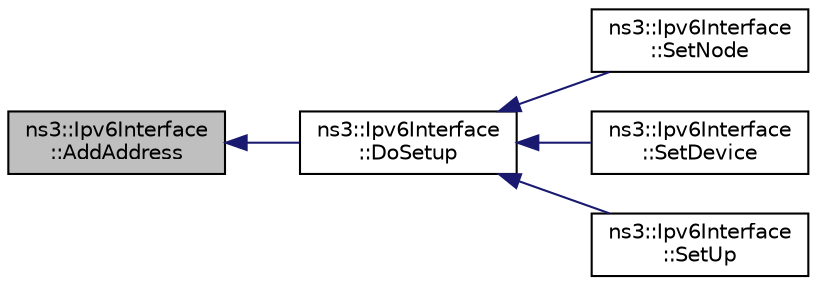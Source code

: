 digraph "ns3::Ipv6Interface::AddAddress"
{
  edge [fontname="Helvetica",fontsize="10",labelfontname="Helvetica",labelfontsize="10"];
  node [fontname="Helvetica",fontsize="10",shape=record];
  rankdir="LR";
  Node1 [label="ns3::Ipv6Interface\l::AddAddress",height=0.2,width=0.4,color="black", fillcolor="grey75", style="filled", fontcolor="black"];
  Node1 -> Node2 [dir="back",color="midnightblue",fontsize="10",style="solid"];
  Node2 [label="ns3::Ipv6Interface\l::DoSetup",height=0.2,width=0.4,color="black", fillcolor="white", style="filled",URL="$de/d70/classns3_1_1Ipv6Interface.html#a394066472c703fcf39d17f1bfcc9191e",tooltip="Initialize interface. "];
  Node2 -> Node3 [dir="back",color="midnightblue",fontsize="10",style="solid"];
  Node3 [label="ns3::Ipv6Interface\l::SetNode",height=0.2,width=0.4,color="black", fillcolor="white", style="filled",URL="$de/d70/classns3_1_1Ipv6Interface.html#a47ceb7004af6a03ff10dda1502578d84",tooltip="Set node associated with interface. "];
  Node2 -> Node4 [dir="back",color="midnightblue",fontsize="10",style="solid"];
  Node4 [label="ns3::Ipv6Interface\l::SetDevice",height=0.2,width=0.4,color="black", fillcolor="white", style="filled",URL="$de/d70/classns3_1_1Ipv6Interface.html#ada6289ac67957252a4a2c1bbae61bd78",tooltip="Set the NetDevice. "];
  Node2 -> Node5 [dir="back",color="midnightblue",fontsize="10",style="solid"];
  Node5 [label="ns3::Ipv6Interface\l::SetUp",height=0.2,width=0.4,color="black", fillcolor="white", style="filled",URL="$de/d70/classns3_1_1Ipv6Interface.html#a9db98f98cc682a2395fe582bfb511880",tooltip="Enable this interface. "];
}
